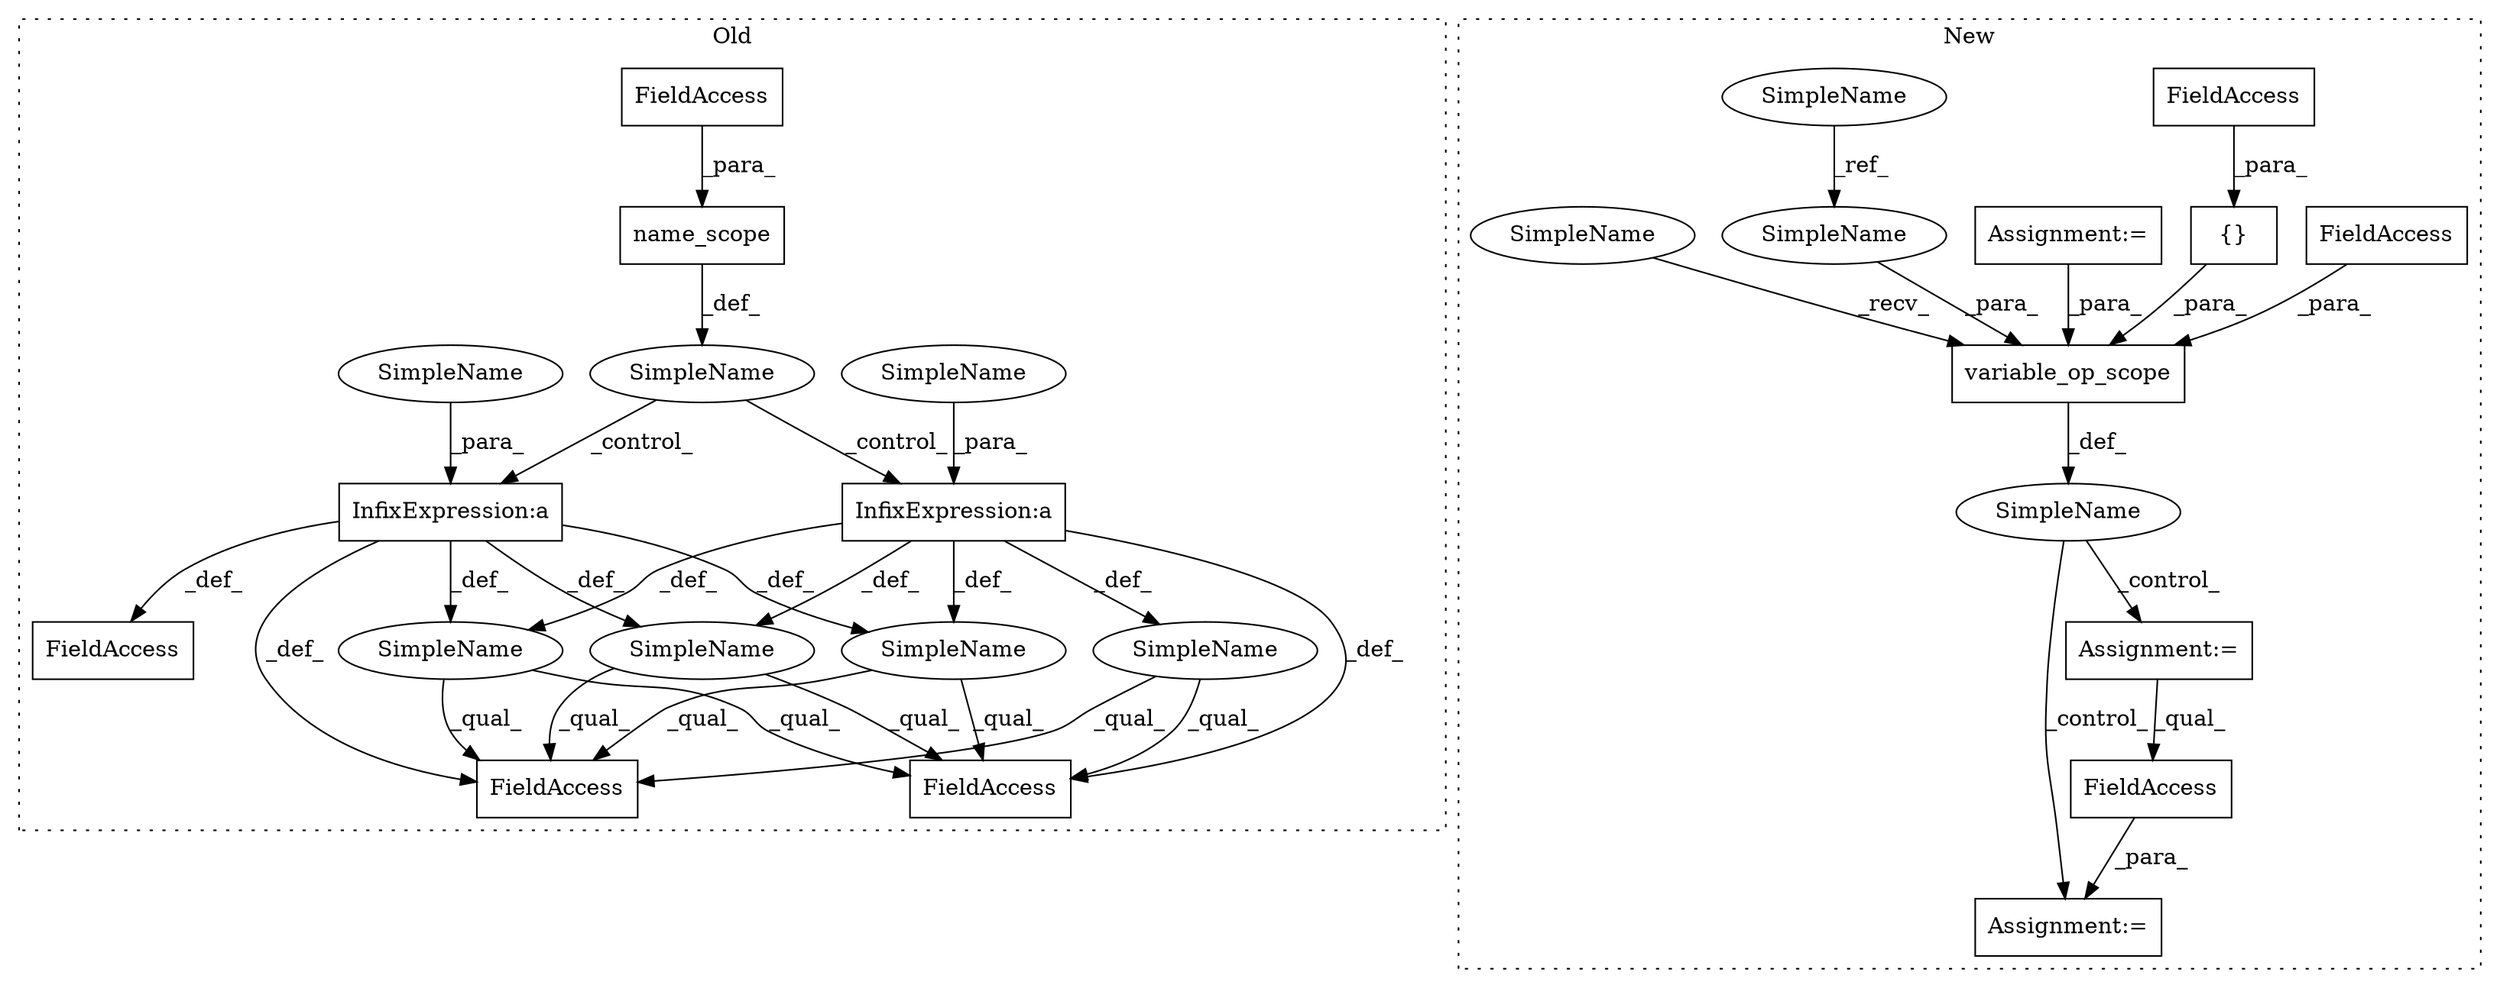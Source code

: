 digraph G {
subgraph cluster0 {
1 [label="name_scope" a="32" s="2769,2784" l="11,1" shape="box"];
4 [label="FieldAccess" a="22" s="2780" l="4" shape="box"];
12 [label="InfixExpression:a" a="27" s="3310" l="3" shape="box"];
13 [label="InfixExpression:a" a="27" s="3060" l="3" shape="box"];
14 [label="FieldAccess" a="22" s="3997" l="11" shape="box"];
15 [label="SimpleName" a="42" s="3755" l="9" shape="ellipse"];
16 [label="FieldAccess" a="22" s="3978" l="11" shape="box"];
18 [label="SimpleName" a="42" s="" l="" shape="ellipse"];
19 [label="FieldAccess" a="22" s="3284" l="1" shape="box"];
20 [label="SimpleName" a="42" s="3545" l="9" shape="ellipse"];
21 [label="SimpleName" a="42" s="3651" l="9" shape="ellipse"];
22 [label="SimpleName" a="42" s="3462" l="9" shape="ellipse"];
24 [label="SimpleName" a="42" s="3055" l="5" shape="ellipse"];
25 [label="SimpleName" a="42" s="3305" l="5" shape="ellipse"];
label = "Old";
style="dotted";
}
subgraph cluster1 {
2 [label="variable_op_scope" a="32" s="921,975" l="18,1" shape="box"];
3 [label="{}" a="4" s="948,957" l="1,1" shape="box"];
5 [label="FieldAccess" a="22" s="970" l="5" shape="box"];
6 [label="Assignment:=" a="7" s="1007" l="1" shape="box"];
7 [label="FieldAccess" a="22" s="1008" l="10" shape="box"];
8 [label="SimpleName" a="42" s="" l="" shape="ellipse"];
9 [label="Assignment:=" a="7" s="990" l="5" shape="box"];
10 [label="FieldAccess" a="22" s="949" l="8" shape="box"];
11 [label="Assignment:=" a="7" s="536" l="4" shape="box"];
17 [label="SimpleName" a="42" s="500" l="5" shape="ellipse"];
23 [label="SimpleName" a="42" s="959" l="5" shape="ellipse"];
26 [label="SimpleName" a="42" s="910" l="10" shape="ellipse"];
label = "New";
style="dotted";
}
1 -> 18 [label="_def_"];
2 -> 8 [label="_def_"];
3 -> 2 [label="_para_"];
4 -> 1 [label="_para_"];
5 -> 2 [label="_para_"];
7 -> 6 [label="_para_"];
8 -> 6 [label="_control_"];
8 -> 9 [label="_control_"];
9 -> 7 [label="_qual_"];
10 -> 3 [label="_para_"];
11 -> 2 [label="_para_"];
12 -> 20 [label="_def_"];
12 -> 15 [label="_def_"];
12 -> 19 [label="_def_"];
12 -> 14 [label="_def_"];
12 -> 21 [label="_def_"];
13 -> 15 [label="_def_"];
13 -> 16 [label="_def_"];
13 -> 21 [label="_def_"];
13 -> 20 [label="_def_"];
13 -> 22 [label="_def_"];
15 -> 16 [label="_qual_"];
15 -> 14 [label="_qual_"];
17 -> 23 [label="_ref_"];
18 -> 13 [label="_control_"];
18 -> 12 [label="_control_"];
20 -> 16 [label="_qual_"];
20 -> 14 [label="_qual_"];
21 -> 16 [label="_qual_"];
21 -> 14 [label="_qual_"];
22 -> 16 [label="_qual_"];
22 -> 14 [label="_qual_"];
23 -> 2 [label="_para_"];
24 -> 13 [label="_para_"];
25 -> 12 [label="_para_"];
26 -> 2 [label="_recv_"];
}